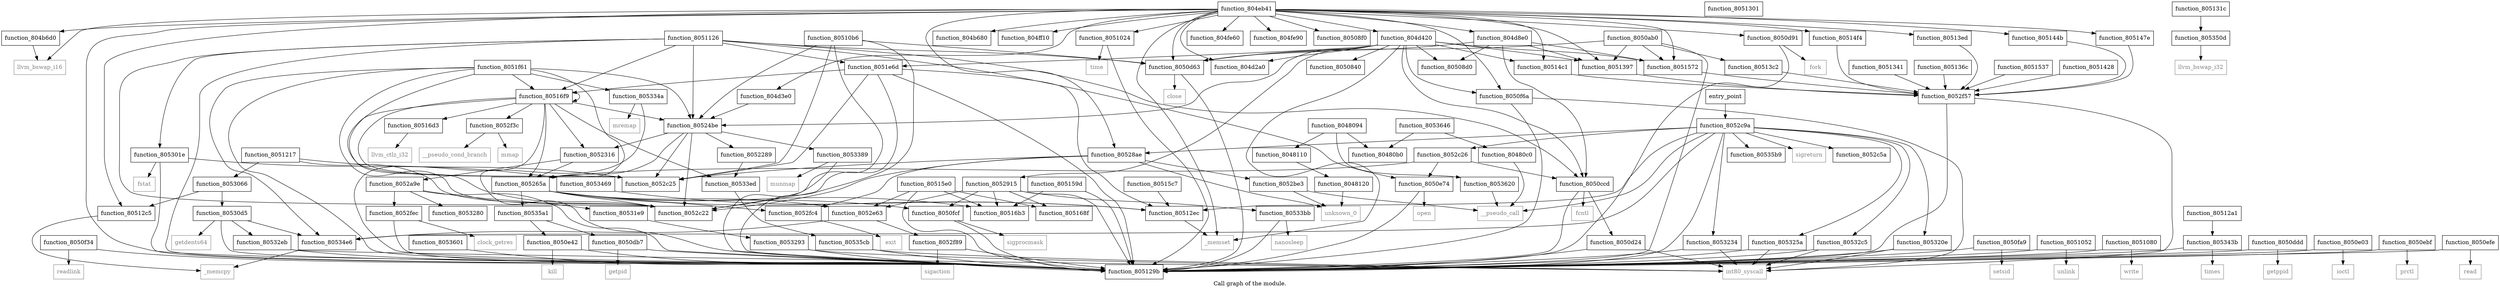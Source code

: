 digraph "Call graph of the module." {
  label="Call graph of the module.";
  node [shape=record];

  Node_function_8050f34 [label="{function_8050f34}"];
  Node_function_8052be3 [label="{function_8052be3}"];
  Node_function_805168f [label="{function_805168f}"];
  Node_function_8051341 [label="{function_8051341}"];
  Node_function_805136c [label="{function_805136c}"];
  Node_function_8050f6a [label="{function_8050f6a}"];
  Node_function_8050fa9 [label="{function_8050fa9}"];
  Node_function_8050fcf [label="{function_8050fcf}"];
  Node_function_8051024 [label="{function_8051024}"];
  Node_function_8051052 [label="{function_8051052}"];
  Node_function_8051080 [label="{function_8051080}"];
  Node_function_8052915 [label="{function_8052915}"];
  Node_function_80510b6 [label="{function_80510b6}"];
  Node_function_8051126 [label="{function_8051126}"];
  Node_function_8051537 [label="{function_8051537}"];
  Node_function_8052c22 [label="{function_8052c22}"];
  Node_function_8051217 [label="{function_8051217}"];
  Node_function_80516b3 [label="{function_80516b3}"];
  Node_function_8051397 [label="{function_8051397}"];
  Node_function_8052c5a [label="{function_8052c5a}"];
  Node_function_805129b [label="{function_805129b}"];
  Node_function_80512a1 [label="{function_80512a1}"];
  Node_function_8051301 [label="{function_8051301}"];
  Node_function_8051572 [label="{function_8051572}"];
  Node_function_80516d3 [label="{function_80516d3}"];
  Node_function_80513c2 [label="{function_80513c2}"];
  Node_function_80516f9 [label="{function_80516f9}"];
  Node_function_80513ed [label="{function_80513ed}"];
  Node_function_805265a [label="{function_805265a}"];
  Node_function_80512c5 [label="{function_80512c5}"];
  Node_function_805159d [label="{function_805159d}"];
  Node_function_8051428 [label="{function_8051428}"];
  Node_function_8051e6d [label="{function_8051e6d}"];
  Node_function_80528ae [label="{function_80528ae}"];
  Node_function_80512ec [label="{function_80512ec}"];
  Node_function_805131c [label="{function_805131c}"];
  Node_function_80515c7 [label="{function_80515c7}"];
  Node_function_805144b [label="{function_805144b}"];
  Node_function_8051f61 [label="{function_8051f61}"];
  Node_function_8052289 [label="{function_8052289}"];
  Node_function_805147e [label="{function_805147e}"];
  Node_function_80514c1 [label="{function_80514c1}"];
  Node_function_80515e0 [label="{function_80515e0}"];
  Node_function_8052c25 [label="{function_8052c25}"];
  Node_function_8052c26 [label="{function_8052c26}"];
  Node_function_8052316 [label="{function_8052316}"];
  Node_function_80514f4 [label="{function_80514f4}"];
  Node_function_8052a9e [label="{function_8052a9e}"];
  Node_function_8052c9a [label="{function_8052c9a}"];
  Node_function_8052e63 [label="{function_8052e63}"];
  Node_function_8052f3c [label="{function_8052f3c}"];
  Node_function_8052f57 [label="{function_8052f57}"];
  Node_function_8052f89 [label="{function_8052f89}"];
  Node_function_8052fc4 [label="{function_8052fc4}"];
  Node_function_8052fec [label="{function_8052fec}"];
  Node_function_805301e [label="{function_805301e}"];
  Node_function_8053066 [label="{function_8053066}"];
  Node_function_80530d5 [label="{function_80530d5}"];
  Node_function_80531e9 [label="{function_80531e9}"];
  Node_function_805320e [label="{function_805320e}"];
  Node_function_8053234 [label="{function_8053234}"];
  Node_function_805325a [label="{function_805325a}"];
  Node_function_8053280 [label="{function_8053280}"];
  Node_function_8053293 [label="{function_8053293}"];
  Node_function_80532c5 [label="{function_80532c5}"];
  Node_function_80532eb [label="{function_80532eb}"];
  Node_function_805334a [label="{function_805334a}"];
  Node_function_8053389 [label="{function_8053389}"];
  Node_function_80533bb [label="{function_80533bb}"];
  Node_function_80533ed [label="{function_80533ed}"];
  Node_function_805343b [label="{function_805343b}"];
  Node_function_8053469 [label="{function_8053469}"];
  Node_function_80534e6 [label="{function_80534e6}"];
  Node_function_805350d [label="{function_805350d}"];
  Node_function_80535a1 [label="{function_80535a1}"];
  Node_function_80535b9 [label="{function_80535b9}"];
  Node_function_80535cb [label="{function_80535cb}"];
  Node_function_8053601 [label="{function_8053601}"];
  Node_function_8053620 [label="{function_8053620}"];
  Node_function_8053646 [label="{function_8053646}"];
  Node_llvm_ctlz_i32 [color="gray50", fontcolor="gray50", label="{llvm_ctlz_i32}"];
  Node_llvm_bswap_i32 [color="gray50", fontcolor="gray50", label="{llvm_bswap_i32}"];
  Node__memset [color="gray50", fontcolor="gray50", label="{_memset}"];
  Node__memcpy [color="gray50", fontcolor="gray50", label="{_memcpy}"];
  Node_llvm_bswap_i16 [color="gray50", fontcolor="gray50", label="{llvm_bswap_i16}"];
  Node_unknown_0 [color="gray50", fontcolor="gray50", label="{unknown_0}"];
  Node_fcntl [color="gray50", fontcolor="gray50", label="{fcntl}"];
  Node_int80_syscall [color="gray50", fontcolor="gray50", label="{int80_syscall}"];
  Node_close [color="gray50", fontcolor="gray50", label="{close}"];
  Node_fork [color="gray50", fontcolor="gray50", label="{fork}"];
  Node_getpid [color="gray50", fontcolor="gray50", label="{getpid}"];
  Node_getppid [color="gray50", fontcolor="gray50", label="{getppid}"];
  Node_ioctl [color="gray50", fontcolor="gray50", label="{ioctl}"];
  Node_kill [color="gray50", fontcolor="gray50", label="{kill}"];
  Node_open [color="gray50", fontcolor="gray50", label="{open}"];
  Node_prctl [color="gray50", fontcolor="gray50", label="{prctl}"];
  Node_read [color="gray50", fontcolor="gray50", label="{read}"];
  Node_readlink [color="gray50", fontcolor="gray50", label="{readlink}"];
  Node_setsid [color="gray50", fontcolor="gray50", label="{setsid}"];
  Node_sigprocmask [color="gray50", fontcolor="gray50", label="{sigprocmask}"];
  Node_time [color="gray50", fontcolor="gray50", label="{time}"];
  Node_unlink [color="gray50", fontcolor="gray50", label="{unlink}"];
  Node_write [color="gray50", fontcolor="gray50", label="{write}"];
  Node_sigreturn [color="gray50", fontcolor="gray50", label="{sigreturn}"];
  Node_mmap [color="gray50", fontcolor="gray50", label="{mmap}"];
  Node_sigaction [color="gray50", fontcolor="gray50", label="{sigaction}"];
  Node_exit [color="gray50", fontcolor="gray50", label="{exit}"];
  Node_clock_getres [color="gray50", fontcolor="gray50", label="{clock_getres}"];
  Node_fstat [color="gray50", fontcolor="gray50", label="{fstat}"];
  Node_getdents64 [color="gray50", fontcolor="gray50", label="{getdents64}"];
  Node_mremap [color="gray50", fontcolor="gray50", label="{mremap}"];
  Node_munmap [color="gray50", fontcolor="gray50", label="{munmap}"];
  Node_nanosleep [color="gray50", fontcolor="gray50", label="{nanosleep}"];
  Node_times [color="gray50", fontcolor="gray50", label="{times}"];
  Node___pseudo_call [color="gray50", fontcolor="gray50", label="{__pseudo_call}"];
  Node___pseudo_cond_branch [color="gray50", fontcolor="gray50", label="{__pseudo_cond_branch}"];
  Node_function_8048094 [label="{function_8048094}"];
  Node_function_80480b0 [label="{function_80480b0}"];
  Node_function_80480c0 [label="{function_80480c0}"];
  Node_function_8048110 [label="{function_8048110}"];
  Node_function_8048120 [label="{function_8048120}"];
  Node_entry_point [label="{entry_point}"];
  Node_function_804b680 [label="{function_804b680}"];
  Node_function_804ff10 [label="{function_804ff10}"];
  Node_function_804b6d0 [label="{function_804b6d0}"];
  Node_function_804d2a0 [label="{function_804d2a0}"];
  Node_function_804d3e0 [label="{function_804d3e0}"];
  Node_function_804d420 [label="{function_804d420}"];
  Node_function_804d8e0 [label="{function_804d8e0}"];
  Node_function_804eb41 [label="{function_804eb41}"];
  Node_function_804fe60 [label="{function_804fe60}"];
  Node_function_804fe90 [label="{function_804fe90}"];
  Node_function_80524be [label="{function_80524be}"];
  Node_function_8050840 [label="{function_8050840}"];
  Node_function_80508d0 [label="{function_80508d0}"];
  Node_function_80508f0 [label="{function_80508f0}"];
  Node_function_8050ab0 [label="{function_8050ab0}"];
  Node_function_8050ccd [label="{function_8050ccd}"];
  Node_function_8050d24 [label="{function_8050d24}"];
  Node_function_8050d63 [label="{function_8050d63}"];
  Node_function_8050d91 [label="{function_8050d91}"];
  Node_function_8050db7 [label="{function_8050db7}"];
  Node_function_8050ddd [label="{function_8050ddd}"];
  Node_function_8050e03 [label="{function_8050e03}"];
  Node_function_8050e42 [label="{function_8050e42}"];
  Node_function_8050e74 [label="{function_8050e74}"];
  Node_function_8050ebf [label="{function_8050ebf}"];
  Node_function_8050efe [label="{function_8050efe}"];
  Node_function_8050f34 -> Node_function_805129b;
  Node_function_8050f34 -> Node_readlink;
  Node_function_8052be3 -> Node_unknown_0;
  Node_function_8052be3 -> Node___pseudo_call;
  Node_function_8051341 -> Node_function_8052f57;
  Node_function_805136c -> Node_function_8052f57;
  Node_function_8050f6a -> Node_function_805129b;
  Node_function_8050f6a -> Node_int80_syscall;
  Node_function_8050fa9 -> Node_function_805129b;
  Node_function_8050fa9 -> Node_setsid;
  Node_function_8050fcf -> Node_function_805129b;
  Node_function_8050fcf -> Node_sigprocmask;
  Node_function_8051024 -> Node_function_805129b;
  Node_function_8051024 -> Node_time;
  Node_function_8051052 -> Node_function_805129b;
  Node_function_8051052 -> Node_unlink;
  Node_function_8051080 -> Node_function_805129b;
  Node_function_8051080 -> Node_write;
  Node_function_8052915 -> Node_function_805168f;
  Node_function_8052915 -> Node_function_8050fcf;
  Node_function_8052915 -> Node_function_80516b3;
  Node_function_8052915 -> Node_function_805129b;
  Node_function_8052915 -> Node_function_8052e63;
  Node_function_8052915 -> Node_function_80533bb;
  Node_function_80510b6 -> Node_function_8052c22;
  Node_function_80510b6 -> Node_function_805129b;
  Node_function_80510b6 -> Node_function_8052c25;
  Node_function_80510b6 -> Node_function_80524be;
  Node_function_80510b6 -> Node_function_8050d63;
  Node_function_8051126 -> Node_function_8052c22;
  Node_function_8051126 -> Node_function_805129b;
  Node_function_8051126 -> Node_function_80516f9;
  Node_function_8051126 -> Node_function_8051e6d;
  Node_function_8051126 -> Node_function_805301e;
  Node_function_8051126 -> Node_function_80524be;
  Node_function_8051126 -> Node_function_8050ccd;
  Node_function_8051126 -> Node_function_8050d63;
  Node_function_8051126 -> Node_function_8050e74;
  Node_function_8051537 -> Node_function_8052f57;
  Node_function_8051217 -> Node_function_8052c22;
  Node_function_8051217 -> Node_function_8052c25;
  Node_function_8051217 -> Node_function_8053066;
  Node_function_8051397 -> Node_function_8052f57;
  Node_function_80512a1 -> Node_function_805343b;
  Node_function_8051572 -> Node_function_8052f57;
  Node_function_80516d3 -> Node_llvm_ctlz_i32;
  Node_function_80513c2 -> Node_function_8052f57;
  Node_function_80516f9 -> Node_function_8052c22;
  Node_function_80516f9 -> Node_function_805129b;
  Node_function_80516f9 -> Node_function_80516d3;
  Node_function_80516f9 -> Node_function_80516f9;
  Node_function_80516f9 -> Node_function_805265a;
  Node_function_80516f9 -> Node_function_8052c25;
  Node_function_80516f9 -> Node_function_8052316;
  Node_function_80516f9 -> Node_function_8052f3c;
  Node_function_80516f9 -> Node_function_80533ed;
  Node_function_80516f9 -> Node_function_80524be;
  Node_function_80513ed -> Node_function_8052f57;
  Node_function_805265a -> Node_function_8050fcf;
  Node_function_805265a -> Node_function_8052c22;
  Node_function_805265a -> Node_function_80516b3;
  Node_function_805265a -> Node_function_80512ec;
  Node_function_805265a -> Node_function_8052e63;
  Node_function_805265a -> Node_function_8052fc4;
  Node_function_805265a -> Node_function_80535a1;
  Node_function_80512c5 -> Node__memcpy;
  Node_function_805159d -> Node_function_80516b3;
  Node_function_805159d -> Node_function_805129b;
  Node_function_8051428 -> Node_function_8052f57;
  Node_function_8051e6d -> Node_function_8052c22;
  Node_function_8051e6d -> Node_function_805129b;
  Node_function_8051e6d -> Node_function_80516f9;
  Node_function_8051e6d -> Node_function_80512ec;
  Node_function_8051e6d -> Node_function_8052c25;
  Node_function_80528ae -> Node_function_8052be3;
  Node_function_80528ae -> Node_function_8052c22;
  Node_function_80528ae -> Node_function_8052c25;
  Node_function_80528ae -> Node_function_8052fc4;
  Node_function_80528ae -> Node_unknown_0;
  Node_function_80512ec -> Node__memset;
  Node_function_805131c -> Node_function_805350d;
  Node_function_80515c7 -> Node_function_80512ec;
  Node_function_805144b -> Node_function_8052f57;
  Node_function_8051f61 -> Node_function_8052c22;
  Node_function_8051f61 -> Node_function_805129b;
  Node_function_8051f61 -> Node_function_80516f9;
  Node_function_8051f61 -> Node_function_805265a;
  Node_function_8051f61 -> Node_function_8052c25;
  Node_function_8051f61 -> Node_function_805334a;
  Node_function_8051f61 -> Node_function_80534e6;
  Node_function_8051f61 -> Node_function_80524be;
  Node_function_8052289 -> Node_function_80533ed;
  Node_function_805147e -> Node_function_8052f57;
  Node_function_80514c1 -> Node_function_8052f57;
  Node_function_80515e0 -> Node_function_805168f;
  Node_function_80515e0 -> Node_function_80516b3;
  Node_function_80515e0 -> Node_function_805129b;
  Node_function_80515e0 -> Node_function_8052e63;
  Node_function_8052c26 -> Node_function_805265a;
  Node_function_8052c26 -> Node_function_8050ccd;
  Node_function_8052c26 -> Node_function_8050e74;
  Node_function_8052316 -> Node_function_805265a;
  Node_function_8052316 -> Node_function_8052a9e;
  Node_function_80514f4 -> Node_function_8052f57;
  Node_function_8052a9e -> Node_function_805129b;
  Node_function_8052a9e -> Node_function_8052fec;
  Node_function_8052a9e -> Node_function_80531e9;
  Node_function_8052a9e -> Node_function_8053280;
  Node_function_8052c9a -> Node_function_8052c5a;
  Node_function_8052c9a -> Node_function_805129b;
  Node_function_8052c9a -> Node_function_80528ae;
  Node_function_8052c9a -> Node_function_80512ec;
  Node_function_8052c9a -> Node_function_8052c26;
  Node_function_8052c9a -> Node_function_805320e;
  Node_function_8052c9a -> Node_function_8053234;
  Node_function_8052c9a -> Node_function_805325a;
  Node_function_8052c9a -> Node_function_80532c5;
  Node_function_8052c9a -> Node_function_80534e6;
  Node_function_8052c9a -> Node_function_80535b9;
  Node_function_8052c9a -> Node_sigreturn;
  Node_function_8052c9a -> Node___pseudo_call;
  Node_function_8052e63 -> Node_function_8052f89;
  Node_function_8052e63 -> Node_function_80534e6;
  Node_function_8052f3c -> Node_mmap;
  Node_function_8052f3c -> Node___pseudo_cond_branch;
  Node_function_8052f57 -> Node_function_805129b;
  Node_function_8052f57 -> Node_int80_syscall;
  Node_function_8052f89 -> Node_function_805129b;
  Node_function_8052f89 -> Node_sigaction;
  Node_function_8052fc4 -> Node_exit;
  Node_function_8052fec -> Node_function_805129b;
  Node_function_8052fec -> Node_clock_getres;
  Node_function_805301e -> Node_function_805129b;
  Node_function_805301e -> Node_function_8053469;
  Node_function_805301e -> Node_fstat;
  Node_function_8053066 -> Node_function_80512c5;
  Node_function_8053066 -> Node_function_80530d5;
  Node_function_80530d5 -> Node_function_805129b;
  Node_function_80530d5 -> Node_function_80532eb;
  Node_function_80530d5 -> Node_function_80534e6;
  Node_function_80530d5 -> Node_getdents64;
  Node_function_80531e9 -> Node_function_8053293;
  Node_function_805320e -> Node_function_805129b;
  Node_function_805320e -> Node_int80_syscall;
  Node_function_8053234 -> Node_function_805129b;
  Node_function_8053234 -> Node_int80_syscall;
  Node_function_805325a -> Node_function_805129b;
  Node_function_805325a -> Node_int80_syscall;
  Node_function_8053293 -> Node_function_805129b;
  Node_function_8053293 -> Node_int80_syscall;
  Node_function_80532c5 -> Node_function_805129b;
  Node_function_80532c5 -> Node_int80_syscall;
  Node_function_80532eb -> Node_function_805129b;
  Node_function_80532eb -> Node_int80_syscall;
  Node_function_805334a -> Node_function_805129b;
  Node_function_805334a -> Node_mremap;
  Node_function_8053389 -> Node_function_805129b;
  Node_function_8053389 -> Node_munmap;
  Node_function_80533bb -> Node_function_805129b;
  Node_function_80533bb -> Node_nanosleep;
  Node_function_80533ed -> Node_function_80535cb;
  Node_function_805343b -> Node_function_805129b;
  Node_function_805343b -> Node_times;
  Node_function_8053469 -> Node_function_80512ec;
  Node_function_80534e6 -> Node__memcpy;
  Node_function_805350d -> Node_llvm_bswap_i32;
  Node_function_80535a1 -> Node_function_8050db7;
  Node_function_80535a1 -> Node_function_8050e42;
  Node_function_80535cb -> Node_function_805129b;
  Node_function_80535cb -> Node_int80_syscall;
  Node_function_8053601 -> Node_function_805129b;
  Node_function_8053620 -> Node___pseudo_call;
  Node_function_8053646 -> Node_function_80480b0;
  Node_function_8053646 -> Node_function_80480c0;
  Node_function_8048094 -> Node_function_8053620;
  Node_function_8048094 -> Node_function_80480b0;
  Node_function_8048094 -> Node_function_8048110;
  Node_function_80480c0 -> Node___pseudo_call;
  Node_function_8048110 -> Node_function_8048120;
  Node_function_8048120 -> Node_unknown_0;
  Node_entry_point -> Node_function_8052c9a;
  Node_function_804b6d0 -> Node_llvm_bswap_i16;
  Node_function_804d3e0 -> Node_function_80524be;
  Node_function_804d420 -> Node_function_8050f6a;
  Node_function_804d420 -> Node_function_8052915;
  Node_function_804d420 -> Node_function_8051397;
  Node_function_804d420 -> Node_function_8051572;
  Node_function_804d420 -> Node_function_8051e6d;
  Node_function_804d420 -> Node_function_80514c1;
  Node_function_804d420 -> Node__memset;
  Node_function_804d420 -> Node_function_804d2a0;
  Node_function_804d420 -> Node_function_80524be;
  Node_function_804d420 -> Node_function_8050840;
  Node_function_804d420 -> Node_function_80508d0;
  Node_function_804d420 -> Node_function_8050ccd;
  Node_function_804d420 -> Node_function_8050d63;
  Node_function_804d8e0 -> Node_function_8051397;
  Node_function_804d8e0 -> Node_function_8051572;
  Node_function_804d8e0 -> Node_function_80508d0;
  Node_function_804d8e0 -> Node_function_8050ccd;
  Node_function_804d8e0 -> Node_function_8050d63;
  Node_function_804eb41 -> Node_function_8050f6a;
  Node_function_804eb41 -> Node_function_8051024;
  Node_function_804eb41 -> Node_function_8051397;
  Node_function_804eb41 -> Node_function_805129b;
  Node_function_804eb41 -> Node_function_8051572;
  Node_function_804eb41 -> Node_function_80513ed;
  Node_function_804eb41 -> Node_function_80512c5;
  Node_function_804eb41 -> Node_function_80528ae;
  Node_function_804eb41 -> Node_function_805144b;
  Node_function_804eb41 -> Node_function_805147e;
  Node_function_804eb41 -> Node_function_80514c1;
  Node_function_804eb41 -> Node_function_80514f4;
  Node_function_804eb41 -> Node__memset;
  Node_function_804eb41 -> Node_llvm_bswap_i16;
  Node_function_804eb41 -> Node_function_804b680;
  Node_function_804eb41 -> Node_function_804ff10;
  Node_function_804eb41 -> Node_function_804b6d0;
  Node_function_804eb41 -> Node_function_804d2a0;
  Node_function_804eb41 -> Node_function_804d3e0;
  Node_function_804eb41 -> Node_function_804d420;
  Node_function_804eb41 -> Node_function_804d8e0;
  Node_function_804eb41 -> Node_function_804fe60;
  Node_function_804eb41 -> Node_function_804fe90;
  Node_function_804eb41 -> Node_function_80508f0;
  Node_function_804eb41 -> Node_function_8050d63;
  Node_function_804eb41 -> Node_function_8050d91;
  Node_function_80524be -> Node_function_8052c22;
  Node_function_80524be -> Node_function_805265a;
  Node_function_80524be -> Node_function_8052289;
  Node_function_80524be -> Node_function_8052c25;
  Node_function_80524be -> Node_function_8052316;
  Node_function_80524be -> Node_function_8053389;
  Node_function_8050ab0 -> Node_function_8051397;
  Node_function_8050ab0 -> Node_function_805129b;
  Node_function_8050ab0 -> Node_function_8051572;
  Node_function_8050ab0 -> Node_function_80513c2;
  Node_function_8050ab0 -> Node_function_8050d63;
  Node_function_8050ccd -> Node_function_805129b;
  Node_function_8050ccd -> Node_fcntl;
  Node_function_8050ccd -> Node_function_8050d24;
  Node_function_8050d24 -> Node_function_805129b;
  Node_function_8050d24 -> Node_int80_syscall;
  Node_function_8050d63 -> Node_function_805129b;
  Node_function_8050d63 -> Node_close;
  Node_function_8050d91 -> Node_function_805129b;
  Node_function_8050d91 -> Node_fork;
  Node_function_8050db7 -> Node_function_805129b;
  Node_function_8050db7 -> Node_getpid;
  Node_function_8050ddd -> Node_function_805129b;
  Node_function_8050ddd -> Node_getppid;
  Node_function_8050e03 -> Node_function_805129b;
  Node_function_8050e03 -> Node_ioctl;
  Node_function_8050e42 -> Node_function_805129b;
  Node_function_8050e42 -> Node_kill;
  Node_function_8050e74 -> Node_function_805129b;
  Node_function_8050e74 -> Node_open;
  Node_function_8050ebf -> Node_function_805129b;
  Node_function_8050ebf -> Node_prctl;
  Node_function_8050efe -> Node_function_805129b;
  Node_function_8050efe -> Node_read;
}
